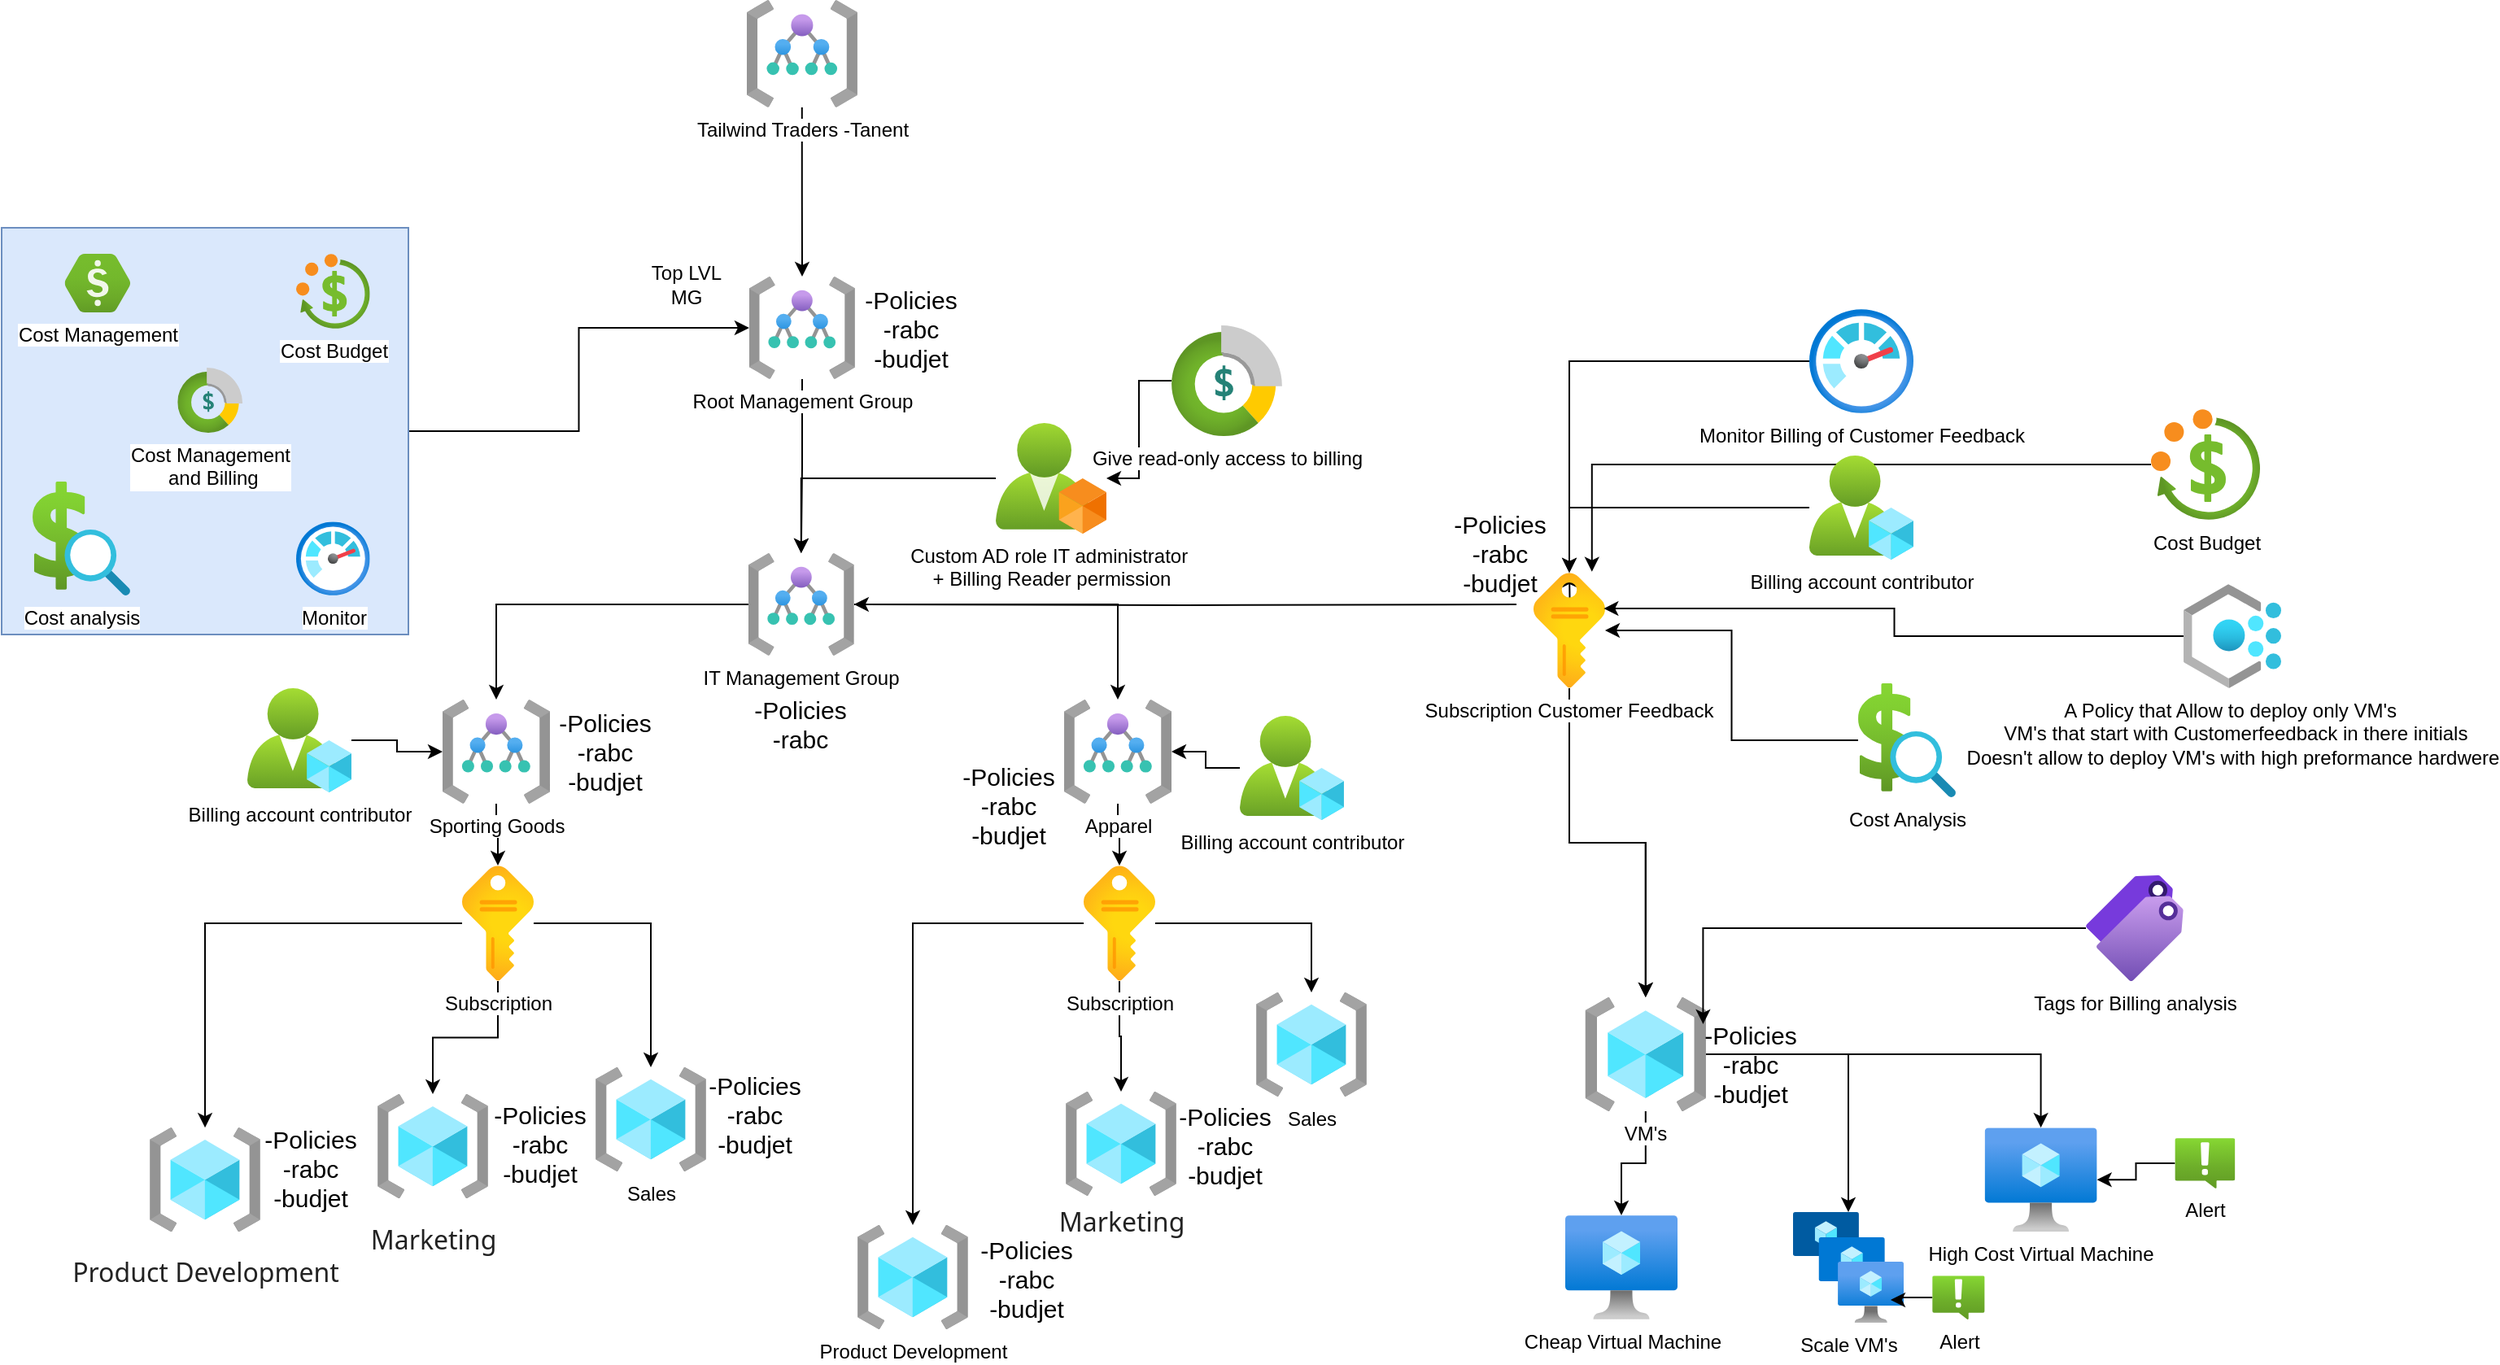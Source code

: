 <mxfile version="21.6.5" type="github">
  <diagram name="Page-1" id="hlpe3HDvRwnY9zBwgGZH">
    <mxGraphModel dx="1937" dy="968" grid="1" gridSize="10" guides="1" tooltips="1" connect="1" arrows="1" fold="1" page="1" pageScale="1" pageWidth="827" pageHeight="1169" math="0" shadow="0">
      <root>
        <mxCell id="0" />
        <mxCell id="1" parent="0" />
        <mxCell id="d_jsHuiSVQQN2BJJEdMS-1" style="edgeStyle=orthogonalEdgeStyle;rounded=0;orthogonalLoop=1;jettySize=auto;html=1;" parent="1" source="d_jsHuiSVQQN2BJJEdMS-4" target="d_jsHuiSVQQN2BJJEdMS-16" edge="1">
          <mxGeometry relative="1" as="geometry" />
        </mxCell>
        <mxCell id="d_jsHuiSVQQN2BJJEdMS-2" style="edgeStyle=orthogonalEdgeStyle;rounded=0;orthogonalLoop=1;jettySize=auto;html=1;" parent="1" source="d_jsHuiSVQQN2BJJEdMS-4" target="d_jsHuiSVQQN2BJJEdMS-15" edge="1">
          <mxGeometry relative="1" as="geometry" />
        </mxCell>
        <mxCell id="d_jsHuiSVQQN2BJJEdMS-3" style="edgeStyle=orthogonalEdgeStyle;rounded=0;orthogonalLoop=1;jettySize=auto;html=1;" parent="1" source="d_jsHuiSVQQN2BJJEdMS-4" target="d_jsHuiSVQQN2BJJEdMS-17" edge="1">
          <mxGeometry relative="1" as="geometry" />
        </mxCell>
        <mxCell id="d_jsHuiSVQQN2BJJEdMS-4" value="Subscription" style="image;aspect=fixed;html=1;points=[];align=center;fontSize=12;image=img/lib/azure2/general/Subscriptions.svg;" parent="1" vertex="1">
          <mxGeometry x="332" y="622" width="44" height="71" as="geometry" />
        </mxCell>
        <mxCell id="d_jsHuiSVQQN2BJJEdMS-5" value="Sales" style="image;aspect=fixed;html=1;points=[];align=center;fontSize=12;image=img/lib/azure2/general/Resource_Groups.svg;" parent="1" vertex="1">
          <mxGeometry x="820" y="700" width="68" height="64" as="geometry" />
        </mxCell>
        <mxCell id="d_jsHuiSVQQN2BJJEdMS-6" style="edgeStyle=orthogonalEdgeStyle;rounded=0;orthogonalLoop=1;jettySize=auto;html=1;" parent="1" source="d_jsHuiSVQQN2BJJEdMS-8" target="d_jsHuiSVQQN2BJJEdMS-19" edge="1">
          <mxGeometry relative="1" as="geometry" />
        </mxCell>
        <mxCell id="d_jsHuiSVQQN2BJJEdMS-7" style="edgeStyle=orthogonalEdgeStyle;rounded=0;orthogonalLoop=1;jettySize=auto;html=1;" parent="1" source="d_jsHuiSVQQN2BJJEdMS-8" target="d_jsHuiSVQQN2BJJEdMS-21" edge="1">
          <mxGeometry relative="1" as="geometry" />
        </mxCell>
        <mxCell id="d_jsHuiSVQQN2BJJEdMS-8" value="IT Management Group&lt;br&gt;" style="image;aspect=fixed;html=1;points=[];align=center;fontSize=12;image=img/lib/azure2/general/Management_Groups.svg;" parent="1" vertex="1">
          <mxGeometry x="507.94" y="430" width="64.97" height="63" as="geometry" />
        </mxCell>
        <mxCell id="d_jsHuiSVQQN2BJJEdMS-9" style="edgeStyle=orthogonalEdgeStyle;rounded=0;orthogonalLoop=1;jettySize=auto;html=1;" parent="1" source="d_jsHuiSVQQN2BJJEdMS-12" target="d_jsHuiSVQQN2BJJEdMS-14" edge="1">
          <mxGeometry relative="1" as="geometry" />
        </mxCell>
        <mxCell id="d_jsHuiSVQQN2BJJEdMS-10" style="edgeStyle=orthogonalEdgeStyle;rounded=0;orthogonalLoop=1;jettySize=auto;html=1;" parent="1" source="d_jsHuiSVQQN2BJJEdMS-12" target="d_jsHuiSVQQN2BJJEdMS-13" edge="1">
          <mxGeometry relative="1" as="geometry" />
        </mxCell>
        <mxCell id="d_jsHuiSVQQN2BJJEdMS-11" style="edgeStyle=orthogonalEdgeStyle;rounded=0;orthogonalLoop=1;jettySize=auto;html=1;" parent="1" source="d_jsHuiSVQQN2BJJEdMS-12" target="d_jsHuiSVQQN2BJJEdMS-5" edge="1">
          <mxGeometry relative="1" as="geometry" />
        </mxCell>
        <mxCell id="d_jsHuiSVQQN2BJJEdMS-12" value="Subscription" style="image;aspect=fixed;html=1;points=[];align=center;fontSize=12;image=img/lib/azure2/general/Subscriptions.svg;" parent="1" vertex="1">
          <mxGeometry x="714" y="622" width="44" height="71" as="geometry" />
        </mxCell>
        <mxCell id="d_jsHuiSVQQN2BJJEdMS-13" value="&lt;span style=&quot;color: rgb(34, 34, 34); font-family: &amp;quot;Segoe UI&amp;quot;, serif; font-size: 16px; font-style: normal; font-variant-ligatures: normal; font-variant-caps: normal; font-weight: 400; letter-spacing: normal; orphans: 2; text-align: right; text-indent: 0px; text-transform: none; widows: 2; word-spacing: 0px; -webkit-text-stroke-width: 0px; background-color: rgb(255, 255, 255); text-decoration-thickness: initial; text-decoration-style: initial; text-decoration-color: initial; float: none; display: inline !important;&quot;&gt;Marketing&lt;/span&gt;" style="image;aspect=fixed;html=1;points=[];align=center;fontSize=12;image=img/lib/azure2/general/Resource_Groups.svg;" parent="1" vertex="1">
          <mxGeometry x="703" y="761" width="68" height="64" as="geometry" />
        </mxCell>
        <mxCell id="d_jsHuiSVQQN2BJJEdMS-14" value="Product Development" style="image;aspect=fixed;html=1;points=[];align=center;fontSize=12;image=img/lib/azure2/general/Resource_Groups.svg;" parent="1" vertex="1">
          <mxGeometry x="574.97" y="843" width="68" height="64" as="geometry" />
        </mxCell>
        <mxCell id="d_jsHuiSVQQN2BJJEdMS-15" value="Sales&lt;br&gt;" style="image;aspect=fixed;html=1;points=[];align=center;fontSize=12;image=img/lib/azure2/general/Resource_Groups.svg;" parent="1" vertex="1">
          <mxGeometry x="414" y="746" width="68" height="64" as="geometry" />
        </mxCell>
        <mxCell id="d_jsHuiSVQQN2BJJEdMS-16" value="&lt;p style=&quot;margin-bottom: 0in; direction: rtl; line-height: 1px; text-align: right; background-image: initial; background-position: initial; background-size: initial; background-repeat: initial; background-attachment: initial; background-origin: initial; background-clip: initial; font-size: medium; margin-top: 0.19in;&quot; align=&quot;left&quot;&gt;&lt;font color=&quot;#222222&quot;&gt;&lt;font face=&quot;Segoe UI, serif&quot;&gt;&lt;font style=&quot;font-size: 12pt;&quot;&gt;Marketing&lt;/font&gt;&lt;/font&gt;&lt;/font&gt;&lt;/p&gt;" style="image;aspect=fixed;html=1;points=[];align=center;fontSize=12;image=img/lib/azure2/general/Resource_Groups.svg;" parent="1" vertex="1">
          <mxGeometry x="280" y="762.53" width="68" height="64" as="geometry" />
        </mxCell>
        <mxCell id="d_jsHuiSVQQN2BJJEdMS-17" value="&lt;p style=&quot;margin-bottom: 0in; direction: rtl; line-height: 1px; text-align: right; background-image: initial; background-position: initial; background-size: initial; background-repeat: initial; background-attachment: initial; background-origin: initial; background-clip: initial; font-size: medium; margin-top: 0.19in;&quot; align=&quot;left&quot;&gt;&lt;font color=&quot;#222222&quot;&gt;&lt;font face=&quot;Segoe UI, serif&quot;&gt;&lt;font style=&quot;font-size: 12pt;&quot;&gt;Product Development&lt;/font&gt;&lt;/font&gt;&lt;/font&gt;&lt;/p&gt;" style="image;aspect=fixed;html=1;points=[];align=center;fontSize=12;image=img/lib/azure2/general/Resource_Groups.svg;" parent="1" vertex="1">
          <mxGeometry x="140" y="783.07" width="68" height="64" as="geometry" />
        </mxCell>
        <mxCell id="d_jsHuiSVQQN2BJJEdMS-18" value="" style="edgeStyle=orthogonalEdgeStyle;rounded=0;orthogonalLoop=1;jettySize=auto;html=1;" parent="1" source="d_jsHuiSVQQN2BJJEdMS-19" target="d_jsHuiSVQQN2BJJEdMS-4" edge="1">
          <mxGeometry relative="1" as="geometry" />
        </mxCell>
        <mxCell id="d_jsHuiSVQQN2BJJEdMS-19" value="Sporting Goods&lt;br&gt;" style="image;aspect=fixed;html=1;points=[];align=center;fontSize=12;image=img/lib/azure2/general/Management_Groups.svg;" parent="1" vertex="1">
          <mxGeometry x="320" y="520" width="66" height="64" as="geometry" />
        </mxCell>
        <mxCell id="d_jsHuiSVQQN2BJJEdMS-20" value="" style="edgeStyle=orthogonalEdgeStyle;rounded=0;orthogonalLoop=1;jettySize=auto;html=1;" parent="1" source="d_jsHuiSVQQN2BJJEdMS-21" target="d_jsHuiSVQQN2BJJEdMS-12" edge="1">
          <mxGeometry relative="1" as="geometry" />
        </mxCell>
        <mxCell id="d_jsHuiSVQQN2BJJEdMS-21" value="Apparel&lt;br&gt;" style="image;aspect=fixed;html=1;points=[];align=center;fontSize=12;image=img/lib/azure2/general/Management_Groups.svg;" parent="1" vertex="1">
          <mxGeometry x="702" y="520" width="66" height="64" as="geometry" />
        </mxCell>
        <mxCell id="d_jsHuiSVQQN2BJJEdMS-26" value="" style="edgeStyle=orthogonalEdgeStyle;rounded=0;orthogonalLoop=1;jettySize=auto;html=1;" parent="1" source="d_jsHuiSVQQN2BJJEdMS-22" target="d_jsHuiSVQQN2BJJEdMS-8" edge="1">
          <mxGeometry relative="1" as="geometry" />
        </mxCell>
        <mxCell id="d_jsHuiSVQQN2BJJEdMS-22" value="Root Management Group" style="image;aspect=fixed;html=1;points=[];align=center;fontSize=12;image=img/lib/azure2/general/Management_Groups.svg;" parent="1" vertex="1">
          <mxGeometry x="508.47" y="260" width="64.97" height="63" as="geometry" />
        </mxCell>
        <mxCell id="d_jsHuiSVQQN2BJJEdMS-25" value="" style="edgeStyle=orthogonalEdgeStyle;rounded=0;orthogonalLoop=1;jettySize=auto;html=1;" parent="1" source="d_jsHuiSVQQN2BJJEdMS-23" target="d_jsHuiSVQQN2BJJEdMS-22" edge="1">
          <mxGeometry relative="1" as="geometry" />
        </mxCell>
        <mxCell id="d_jsHuiSVQQN2BJJEdMS-23" value="Tailwind Traders -Tanent&lt;br&gt;" style="image;aspect=fixed;html=1;points=[];align=center;fontSize=12;image=img/lib/azure2/general/Management_Groups.svg;" parent="1" vertex="1">
          <mxGeometry x="506.94" y="90" width="68.03" height="65.97" as="geometry" />
        </mxCell>
        <mxCell id="d_jsHuiSVQQN2BJJEdMS-29" value="" style="edgeStyle=orthogonalEdgeStyle;rounded=0;orthogonalLoop=1;jettySize=auto;html=1;" parent="1" target="d_jsHuiSVQQN2BJJEdMS-8" edge="1">
          <mxGeometry relative="1" as="geometry">
            <mxPoint x="790.0" y="441.5" as="targetPoint" />
            <mxPoint x="980" y="461.5" as="sourcePoint" />
          </mxGeometry>
        </mxCell>
        <mxCell id="d_jsHuiSVQQN2BJJEdMS-34" value="" style="edgeStyle=orthogonalEdgeStyle;rounded=0;orthogonalLoop=1;jettySize=auto;html=1;" parent="1" target="d_jsHuiSVQQN2BJJEdMS-30" edge="1">
          <mxGeometry relative="1" as="geometry">
            <mxPoint x="1012.471" y="493.0" as="sourcePoint" />
          </mxGeometry>
        </mxCell>
        <mxCell id="d_jsHuiSVQQN2BJJEdMS-38" value="" style="edgeStyle=orthogonalEdgeStyle;rounded=0;orthogonalLoop=1;jettySize=auto;html=1;" parent="1" source="d_jsHuiSVQQN2BJJEdMS-30" target="d_jsHuiSVQQN2BJJEdMS-35" edge="1">
          <mxGeometry relative="1" as="geometry" />
        </mxCell>
        <mxCell id="HOAgcyTk43EPcxEQj3Mo-1" value="" style="edgeStyle=orthogonalEdgeStyle;rounded=0;orthogonalLoop=1;jettySize=auto;html=1;" parent="1" source="d_jsHuiSVQQN2BJJEdMS-30" target="d_jsHuiSVQQN2BJJEdMS-35" edge="1">
          <mxGeometry relative="1" as="geometry" />
        </mxCell>
        <mxCell id="d_jsHuiSVQQN2BJJEdMS-30" value="Subscription Customer Feedback&lt;br&gt;" style="image;aspect=fixed;html=1;points=[];align=center;fontSize=12;image=img/lib/azure2/general/Subscriptions.svg;" parent="1" vertex="1">
          <mxGeometry x="990.49" y="442" width="44" height="71" as="geometry" />
        </mxCell>
        <mxCell id="d_jsHuiSVQQN2BJJEdMS-47" value="" style="edgeStyle=orthogonalEdgeStyle;rounded=0;orthogonalLoop=1;jettySize=auto;html=1;" parent="1" source="d_jsHuiSVQQN2BJJEdMS-35" target="d_jsHuiSVQQN2BJJEdMS-42" edge="1">
          <mxGeometry relative="1" as="geometry" />
        </mxCell>
        <mxCell id="5Q3nX3RN6myIEDCxwFRo-20" style="edgeStyle=orthogonalEdgeStyle;rounded=0;orthogonalLoop=1;jettySize=auto;html=1;" edge="1" parent="1" source="d_jsHuiSVQQN2BJJEdMS-35" target="d_jsHuiSVQQN2BJJEdMS-54">
          <mxGeometry relative="1" as="geometry" />
        </mxCell>
        <mxCell id="5Q3nX3RN6myIEDCxwFRo-21" style="edgeStyle=orthogonalEdgeStyle;rounded=0;orthogonalLoop=1;jettySize=auto;html=1;" edge="1" parent="1" source="d_jsHuiSVQQN2BJJEdMS-35" target="d_jsHuiSVQQN2BJJEdMS-44">
          <mxGeometry relative="1" as="geometry" />
        </mxCell>
        <mxCell id="d_jsHuiSVQQN2BJJEdMS-35" value="VM&#39;s" style="image;aspect=fixed;html=1;points=[];align=center;fontSize=12;image=img/lib/azure2/general/Resource_Groups.svg;" parent="1" vertex="1">
          <mxGeometry x="1022.19" y="703" width="74.38" height="70" as="geometry" />
        </mxCell>
        <mxCell id="d_jsHuiSVQQN2BJJEdMS-42" value="Cheap Virtual Machine" style="image;aspect=fixed;html=1;points=[];align=center;fontSize=12;image=img/lib/azure2/compute/Virtual_Machine.svg;" parent="1" vertex="1">
          <mxGeometry x="1010" y="837" width="69" height="64" as="geometry" />
        </mxCell>
        <mxCell id="d_jsHuiSVQQN2BJJEdMS-44" value="Scale VM&#39;s" style="image;aspect=fixed;html=1;points=[];align=center;fontSize=12;image=img/lib/azure2/compute/VM_Scale_Sets.svg;" parent="1" vertex="1">
          <mxGeometry x="1150" y="835" width="68" height="68" as="geometry" />
        </mxCell>
        <mxCell id="5Q3nX3RN6myIEDCxwFRo-1" style="edgeStyle=orthogonalEdgeStyle;rounded=0;orthogonalLoop=1;jettySize=auto;html=1;entryX=0.981;entryY=0.31;entryDx=0;entryDy=0;entryPerimeter=0;" edge="1" parent="1" source="d_jsHuiSVQQN2BJJEdMS-49" target="d_jsHuiSVQQN2BJJEdMS-30">
          <mxGeometry relative="1" as="geometry" />
        </mxCell>
        <object label="A Policy that Allow to deploy only VM&#39;s&amp;nbsp;&lt;br&gt;&amp;nbsp;VM&#39;s that start with Customerfeedback in there initials&lt;br&gt;Doesn&#39;t allow to deploy VM&#39;s with high preformance hardwere" Policy="Allow to Deploy VM&#39;s named CustomerFeedback" id="d_jsHuiSVQQN2BJJEdMS-49">
          <mxCell style="image;aspect=fixed;html=1;points=[];align=center;fontSize=12;image=img/lib/azure2/management_governance/Policy.svg;" parent="1" vertex="1">
            <mxGeometry x="1390" y="449" width="60" height="64" as="geometry" />
          </mxCell>
        </object>
        <mxCell id="d_jsHuiSVQQN2BJJEdMS-53" style="edgeStyle=orthogonalEdgeStyle;rounded=0;orthogonalLoop=1;jettySize=auto;html=1;" parent="1" source="d_jsHuiSVQQN2BJJEdMS-52" target="d_jsHuiSVQQN2BJJEdMS-30" edge="1">
          <mxGeometry relative="1" as="geometry" />
        </mxCell>
        <mxCell id="d_jsHuiSVQQN2BJJEdMS-52" value="Cost Analysis&lt;br&gt;" style="image;aspect=fixed;html=1;points=[];align=center;fontSize=12;image=img/lib/azure2/general/Cost_Analysis.svg;" parent="1" vertex="1">
          <mxGeometry x="1190" y="510" width="60" height="70" as="geometry" />
        </mxCell>
        <mxCell id="d_jsHuiSVQQN2BJJEdMS-54" value="High Cost Virtual Machine" style="image;aspect=fixed;html=1;points=[];align=center;fontSize=12;image=img/lib/azure2/compute/Virtual_Machine.svg;" parent="1" vertex="1">
          <mxGeometry x="1267.81" y="783.07" width="69" height="64" as="geometry" />
        </mxCell>
        <mxCell id="d_jsHuiSVQQN2BJJEdMS-57" style="edgeStyle=orthogonalEdgeStyle;rounded=0;orthogonalLoop=1;jettySize=auto;html=1;" parent="1" source="d_jsHuiSVQQN2BJJEdMS-56" target="d_jsHuiSVQQN2BJJEdMS-54" edge="1">
          <mxGeometry relative="1" as="geometry" />
        </mxCell>
        <mxCell id="d_jsHuiSVQQN2BJJEdMS-56" value="Alert&lt;br&gt;" style="image;aspect=fixed;html=1;points=[];align=center;fontSize=12;image=img/lib/azure2/management_governance/Alerts.svg;" parent="1" vertex="1">
          <mxGeometry x="1384.7" y="789.53" width="37" height="30.93" as="geometry" />
        </mxCell>
        <mxCell id="d_jsHuiSVQQN2BJJEdMS-67" style="edgeStyle=orthogonalEdgeStyle;rounded=0;orthogonalLoop=1;jettySize=auto;html=1;" parent="1" source="d_jsHuiSVQQN2BJJEdMS-58" target="d_jsHuiSVQQN2BJJEdMS-21" edge="1">
          <mxGeometry relative="1" as="geometry" />
        </mxCell>
        <mxCell id="d_jsHuiSVQQN2BJJEdMS-58" value="Billing account contributor&#x9;" style="image;aspect=fixed;html=1;points=[];align=center;fontSize=12;image=img/lib/azure2/intune/Azure_AD_Roles_and_Administrators.svg;" parent="1" vertex="1">
          <mxGeometry x="810" y="530" width="64" height="64" as="geometry" />
        </mxCell>
        <mxCell id="d_jsHuiSVQQN2BJJEdMS-64" style="edgeStyle=orthogonalEdgeStyle;rounded=0;orthogonalLoop=1;jettySize=auto;html=1;" parent="1" source="d_jsHuiSVQQN2BJJEdMS-59" target="d_jsHuiSVQQN2BJJEdMS-8" edge="1">
          <mxGeometry relative="1" as="geometry" />
        </mxCell>
        <mxCell id="d_jsHuiSVQQN2BJJEdMS-59" value="Custom AD role IT administrator&amp;nbsp;&lt;br&gt;+ Billing Reader permission" style="image;aspect=fixed;html=1;points=[];align=center;fontSize=12;image=img/lib/azure2/identity/Custom_Azure_AD_Roles.svg;" parent="1" vertex="1">
          <mxGeometry x="660" y="350" width="68" height="68" as="geometry" />
        </mxCell>
        <mxCell id="d_jsHuiSVQQN2BJJEdMS-65" style="edgeStyle=orthogonalEdgeStyle;rounded=0;orthogonalLoop=1;jettySize=auto;html=1;" parent="1" source="d_jsHuiSVQQN2BJJEdMS-60" target="d_jsHuiSVQQN2BJJEdMS-59" edge="1">
          <mxGeometry relative="1" as="geometry" />
        </mxCell>
        <mxCell id="d_jsHuiSVQQN2BJJEdMS-60" value="Give read-only access to billing" style="image;aspect=fixed;html=1;points=[];align=center;fontSize=12;image=img/lib/azure2/general/Cost_Management_and_Billing.svg;" parent="1" vertex="1">
          <mxGeometry x="768" y="290" width="68" height="68" as="geometry" />
        </mxCell>
        <mxCell id="d_jsHuiSVQQN2BJJEdMS-70" style="edgeStyle=orthogonalEdgeStyle;rounded=0;orthogonalLoop=1;jettySize=auto;html=1;" parent="1" source="d_jsHuiSVQQN2BJJEdMS-69" target="d_jsHuiSVQQN2BJJEdMS-19" edge="1">
          <mxGeometry relative="1" as="geometry" />
        </mxCell>
        <mxCell id="d_jsHuiSVQQN2BJJEdMS-69" value="Billing account contributor&#x9;" style="image;aspect=fixed;html=1;points=[];align=center;fontSize=12;image=img/lib/azure2/intune/Azure_AD_Roles_and_Administrators.svg;" parent="1" vertex="1">
          <mxGeometry x="200" y="513" width="64" height="64" as="geometry" />
        </mxCell>
        <mxCell id="d_jsHuiSVQQN2BJJEdMS-76" style="edgeStyle=orthogonalEdgeStyle;rounded=0;orthogonalLoop=1;jettySize=auto;html=1;entryX=0.882;entryY=0.794;entryDx=0;entryDy=0;entryPerimeter=0;" parent="1" source="d_jsHuiSVQQN2BJJEdMS-75" target="d_jsHuiSVQQN2BJJEdMS-44" edge="1">
          <mxGeometry relative="1" as="geometry" />
        </mxCell>
        <mxCell id="d_jsHuiSVQQN2BJJEdMS-75" value="Alert&lt;br&gt;" style="image;aspect=fixed;html=1;points=[];align=center;fontSize=12;image=img/lib/azure2/management_governance/Alerts.svg;" parent="1" vertex="1">
          <mxGeometry x="1235.59" y="874.07" width="32.22" height="26.93" as="geometry" />
        </mxCell>
        <mxCell id="d_jsHuiSVQQN2BJJEdMS-78" style="edgeStyle=orthogonalEdgeStyle;rounded=0;orthogonalLoop=1;jettySize=auto;html=1;" parent="1" source="d_jsHuiSVQQN2BJJEdMS-77" target="d_jsHuiSVQQN2BJJEdMS-30" edge="1">
          <mxGeometry relative="1" as="geometry">
            <mxPoint x="1044.97" y="461.529" as="targetPoint" />
          </mxGeometry>
        </mxCell>
        <mxCell id="HOAgcyTk43EPcxEQj3Mo-3" style="edgeStyle=orthogonalEdgeStyle;rounded=0;orthogonalLoop=1;jettySize=auto;html=1;entryX=0.975;entryY=0.235;entryDx=0;entryDy=0;entryPerimeter=0;" parent="1" source="HOAgcyTk43EPcxEQj3Mo-2" target="d_jsHuiSVQQN2BJJEdMS-35" edge="1">
          <mxGeometry relative="1" as="geometry" />
        </mxCell>
        <mxCell id="HOAgcyTk43EPcxEQj3Mo-2" value="Tags for Billing analysis&lt;br&gt;" style="image;aspect=fixed;html=1;points=[];align=center;fontSize=12;image=img/lib/azure2/general/Tags.svg;" parent="1" vertex="1">
          <mxGeometry x="1330" y="628" width="60" height="65" as="geometry" />
        </mxCell>
        <mxCell id="HOAgcyTk43EPcxEQj3Mo-5" style="edgeStyle=orthogonalEdgeStyle;rounded=0;orthogonalLoop=1;jettySize=auto;html=1;" parent="1" source="HOAgcyTk43EPcxEQj3Mo-4" target="d_jsHuiSVQQN2BJJEdMS-30" edge="1">
          <mxGeometry relative="1" as="geometry" />
        </mxCell>
        <mxCell id="HOAgcyTk43EPcxEQj3Mo-4" value="Monitor Billing of Customer Feedback" style="image;aspect=fixed;html=1;points=[];align=center;fontSize=12;image=img/lib/azure2/management_governance/Monitor.svg;" parent="1" vertex="1">
          <mxGeometry x="1160" y="280" width="64" height="64" as="geometry" />
        </mxCell>
        <mxCell id="5Q3nX3RN6myIEDCxwFRo-2" value="&lt;font style=&quot;font-size: 15px;&quot;&gt;-Policies&lt;br&gt;-rabc&lt;br&gt;-budjet&lt;/font&gt;" style="text;strokeColor=none;align=center;fillColor=none;html=1;verticalAlign=middle;whiteSpace=wrap;rounded=0;" vertex="1" parent="1">
          <mxGeometry x="508.47" y="241.5" width="200" height="100" as="geometry" />
        </mxCell>
        <mxCell id="5Q3nX3RN6myIEDCxwFRo-3" value="Top LVL MG" style="text;strokeColor=none;align=center;fillColor=none;html=1;verticalAlign=middle;whiteSpace=wrap;rounded=0;" vertex="1" parent="1">
          <mxGeometry x="440" y="250" width="60" height="30" as="geometry" />
        </mxCell>
        <mxCell id="5Q3nX3RN6myIEDCxwFRo-5" style="edgeStyle=orthogonalEdgeStyle;rounded=0;orthogonalLoop=1;jettySize=auto;html=1;entryX=0.816;entryY=-0.009;entryDx=0;entryDy=0;entryPerimeter=0;" edge="1" parent="1" source="5Q3nX3RN6myIEDCxwFRo-4" target="d_jsHuiSVQQN2BJJEdMS-30">
          <mxGeometry relative="1" as="geometry" />
        </mxCell>
        <mxCell id="5Q3nX3RN6myIEDCxwFRo-4" value="Cost Budget" style="image;aspect=fixed;html=1;points=[];align=center;fontSize=12;image=img/lib/azure2/general/Cost_Budgets.svg;" vertex="1" parent="1">
          <mxGeometry x="1370" y="341.5" width="67" height="68" as="geometry" />
        </mxCell>
        <mxCell id="d_jsHuiSVQQN2BJJEdMS-77" value="Billing account contributor&#x9;" style="image;aspect=fixed;html=1;points=[];align=center;fontSize=12;image=img/lib/azure2/intune/Azure_AD_Roles_and_Administrators.svg;" parent="1" vertex="1">
          <mxGeometry x="1160" y="370" width="64" height="64" as="geometry" />
        </mxCell>
        <mxCell id="5Q3nX3RN6myIEDCxwFRo-6" value="&lt;font style=&quot;font-size: 15px;&quot;&gt;-Policies&lt;br&gt;-rabc&lt;br&gt;-budjet&lt;/font&gt;" style="text;strokeColor=none;align=center;fillColor=none;html=1;verticalAlign=middle;whiteSpace=wrap;rounded=0;" vertex="1" parent="1">
          <mxGeometry x="320" y="502" width="200" height="100" as="geometry" />
        </mxCell>
        <mxCell id="5Q3nX3RN6myIEDCxwFRo-8" value="&lt;font style=&quot;font-size: 15px;&quot;&gt;-Policies&lt;br&gt;-rabc&lt;br&gt;-budjet&lt;/font&gt;" style="text;strokeColor=none;align=center;fillColor=none;html=1;verticalAlign=middle;whiteSpace=wrap;rounded=0;" vertex="1" parent="1">
          <mxGeometry x="568" y="535" width="200" height="100" as="geometry" />
        </mxCell>
        <mxCell id="5Q3nX3RN6myIEDCxwFRo-9" value="&lt;font style=&quot;font-size: 15px;&quot;&gt;-Policies&lt;br&gt;-rabc&lt;br&gt;-budjet&lt;/font&gt;" style="text;strokeColor=none;align=center;fillColor=none;html=1;verticalAlign=middle;whiteSpace=wrap;rounded=0;" vertex="1" parent="1">
          <mxGeometry x="870" y="380" width="200" height="100" as="geometry" />
        </mxCell>
        <mxCell id="5Q3nX3RN6myIEDCxwFRo-10" value="&lt;font style=&quot;font-size: 15px;&quot;&gt;-Policies&lt;br&gt;-rabc&lt;br&gt;&lt;/font&gt;" style="text;strokeColor=none;align=center;fillColor=none;html=1;verticalAlign=middle;whiteSpace=wrap;rounded=0;" vertex="1" parent="1">
          <mxGeometry x="440.0" y="485" width="200" height="100" as="geometry" />
        </mxCell>
        <mxCell id="5Q3nX3RN6myIEDCxwFRo-11" value="&lt;font style=&quot;font-size: 15px;&quot;&gt;-Policies&lt;br&gt;-rabc&lt;br&gt;-budjet&lt;/font&gt;" style="text;strokeColor=none;align=center;fillColor=none;html=1;verticalAlign=middle;whiteSpace=wrap;rounded=0;" vertex="1" parent="1">
          <mxGeometry x="412" y="725" width="200" height="100" as="geometry" />
        </mxCell>
        <mxCell id="5Q3nX3RN6myIEDCxwFRo-12" value="&lt;font style=&quot;font-size: 15px;&quot;&gt;-Policies&lt;br&gt;-rabc&lt;br&gt;-budjet&lt;/font&gt;" style="text;strokeColor=none;align=center;fillColor=none;html=1;verticalAlign=middle;whiteSpace=wrap;rounded=0;" vertex="1" parent="1">
          <mxGeometry x="280" y="743" width="200" height="100" as="geometry" />
        </mxCell>
        <mxCell id="5Q3nX3RN6myIEDCxwFRo-13" value="&lt;font style=&quot;font-size: 15px;&quot;&gt;-Policies&lt;br&gt;-rabc&lt;br&gt;-budjet&lt;/font&gt;" style="text;strokeColor=none;align=center;fillColor=none;html=1;verticalAlign=middle;whiteSpace=wrap;rounded=0;" vertex="1" parent="1">
          <mxGeometry x="140" y="758" width="198" height="99" as="geometry" />
        </mxCell>
        <mxCell id="5Q3nX3RN6myIEDCxwFRo-14" value="&lt;font style=&quot;font-size: 15px;&quot;&gt;-Policies&lt;br&gt;-rabc&lt;br&gt;-budjet&lt;/font&gt;" style="text;strokeColor=none;align=center;fillColor=none;html=1;verticalAlign=middle;whiteSpace=wrap;rounded=0;" vertex="1" parent="1">
          <mxGeometry x="580" y="826.53" width="198" height="99" as="geometry" />
        </mxCell>
        <mxCell id="5Q3nX3RN6myIEDCxwFRo-15" value="&lt;font style=&quot;font-size: 15px;&quot;&gt;-Policies&lt;br&gt;-rabc&lt;br&gt;-budjet&lt;/font&gt;" style="text;strokeColor=none;align=center;fillColor=none;html=1;verticalAlign=middle;whiteSpace=wrap;rounded=0;" vertex="1" parent="1">
          <mxGeometry x="702" y="744" width="198" height="99" as="geometry" />
        </mxCell>
        <mxCell id="5Q3nX3RN6myIEDCxwFRo-16" value="&lt;font style=&quot;font-size: 15px;&quot;&gt;-Policies&lt;br&gt;-rabc&lt;br&gt;-budjet&lt;/font&gt;" style="text;strokeColor=none;align=center;fillColor=none;html=1;verticalAlign=middle;whiteSpace=wrap;rounded=0;" vertex="1" parent="1">
          <mxGeometry x="1079" y="700" width="90" height="87.5" as="geometry" />
        </mxCell>
        <mxCell id="5Q3nX3RN6myIEDCxwFRo-28" style="edgeStyle=orthogonalEdgeStyle;rounded=0;orthogonalLoop=1;jettySize=auto;html=1;" edge="1" parent="1" source="5Q3nX3RN6myIEDCxwFRo-22" target="5Q3nX3RN6myIEDCxwFRo-2">
          <mxGeometry relative="1" as="geometry" />
        </mxCell>
        <mxCell id="5Q3nX3RN6myIEDCxwFRo-22" value="" style="whiteSpace=wrap;html=1;aspect=fixed;fillColor=#dae8fc;strokeColor=#6c8ebf;movable=1;resizable=1;rotatable=1;deletable=1;editable=1;locked=0;connectable=1;" vertex="1" parent="1">
          <mxGeometry x="49" y="230" width="250" height="250" as="geometry" />
        </mxCell>
        <mxCell id="5Q3nX3RN6myIEDCxwFRo-23" value="Cost Budget&lt;br&gt;" style="image;aspect=fixed;html=1;points=[];align=center;fontSize=12;image=img/lib/azure2/general/Cost_Budgets.svg;movable=1;resizable=1;rotatable=1;deletable=1;editable=1;locked=0;connectable=1;" vertex="1" parent="1">
          <mxGeometry x="230" y="246" width="45.32" height="46" as="geometry" />
        </mxCell>
        <mxCell id="5Q3nX3RN6myIEDCxwFRo-24" value="Cost Management" style="image;aspect=fixed;html=1;points=[];align=center;fontSize=12;image=img/lib/azure2/general/Cost_Management.svg;movable=1;resizable=1;rotatable=1;deletable=1;editable=1;locked=0;connectable=1;" vertex="1" parent="1">
          <mxGeometry x="87.8" y="246" width="40.2" height="36" as="geometry" />
        </mxCell>
        <mxCell id="5Q3nX3RN6myIEDCxwFRo-25" value="Cost analysis&lt;br&gt;" style="image;aspect=fixed;html=1;points=[];align=center;fontSize=12;image=img/lib/azure2/general/Cost_Analysis.svg;movable=1;resizable=1;rotatable=1;deletable=1;editable=1;locked=0;connectable=1;" vertex="1" parent="1">
          <mxGeometry x="68" y="386" width="60" height="70" as="geometry" />
        </mxCell>
        <mxCell id="5Q3nX3RN6myIEDCxwFRo-26" value="Cost Management&lt;br&gt;&amp;nbsp;and Billing" style="image;aspect=fixed;html=1;points=[];align=center;fontSize=12;image=img/lib/azure2/general/Cost_Management_and_Billing.svg;movable=1;resizable=1;rotatable=1;deletable=1;editable=1;locked=0;connectable=1;" vertex="1" parent="1">
          <mxGeometry x="157.1" y="316" width="40" height="40" as="geometry" />
        </mxCell>
        <mxCell id="5Q3nX3RN6myIEDCxwFRo-27" value="Monitor" style="image;aspect=fixed;html=1;points=[];align=center;fontSize=12;image=img/lib/azure2/management_governance/Monitor.svg;" vertex="1" parent="1">
          <mxGeometry x="230" y="410.68" width="45.32" height="45.32" as="geometry" />
        </mxCell>
      </root>
    </mxGraphModel>
  </diagram>
</mxfile>
